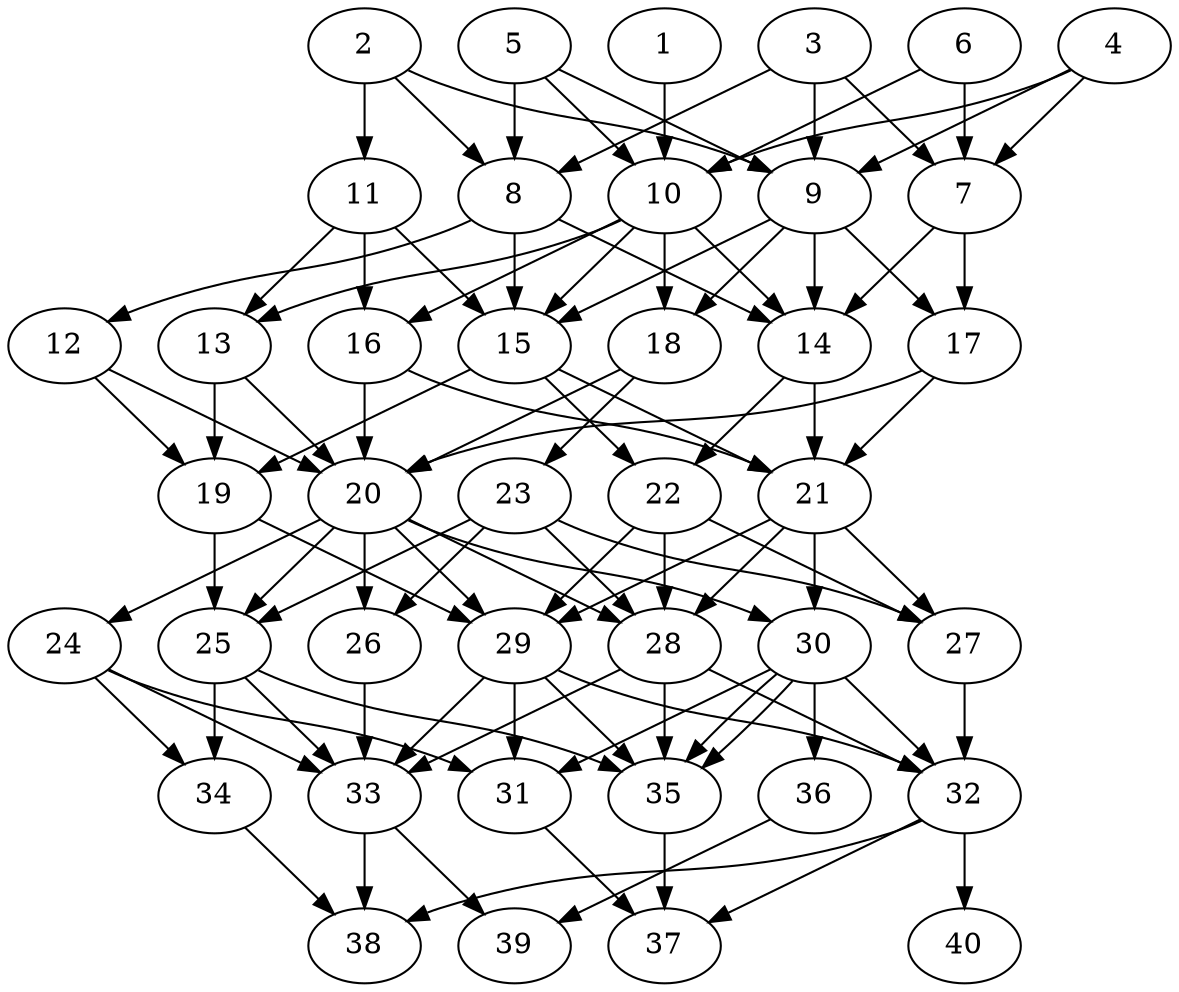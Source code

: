 // DAG automatically generated by daggen at Thu Oct  3 14:06:49 2019
// ./daggen --dot -n 40 --ccr 0.4 --fat 0.5 --regular 0.7 --density 0.7 --mindata 5242880 --maxdata 52428800 
digraph G {
  1 [size="53816320", alpha="0.11", expect_size="21526528"] 
  1 -> 10 [size ="21526528"]
  2 [size="14878720", alpha="0.14", expect_size="5951488"] 
  2 -> 8 [size ="5951488"]
  2 -> 9 [size ="5951488"]
  2 -> 11 [size ="5951488"]
  3 [size="72911360", alpha="0.02", expect_size="29164544"] 
  3 -> 7 [size ="29164544"]
  3 -> 8 [size ="29164544"]
  3 -> 9 [size ="29164544"]
  4 [size="93104640", alpha="0.13", expect_size="37241856"] 
  4 -> 7 [size ="37241856"]
  4 -> 9 [size ="37241856"]
  4 -> 10 [size ="37241856"]
  5 [size="48519680", alpha="0.15", expect_size="19407872"] 
  5 -> 8 [size ="19407872"]
  5 -> 9 [size ="19407872"]
  5 -> 10 [size ="19407872"]
  6 [size="61291520", alpha="0.06", expect_size="24516608"] 
  6 -> 7 [size ="24516608"]
  6 -> 10 [size ="24516608"]
  7 [size="26191360", alpha="0.10", expect_size="10476544"] 
  7 -> 14 [size ="10476544"]
  7 -> 17 [size ="10476544"]
  8 [size="69967360", alpha="0.09", expect_size="27986944"] 
  8 -> 12 [size ="27986944"]
  8 -> 14 [size ="27986944"]
  8 -> 15 [size ="27986944"]
  9 [size="27471360", alpha="0.05", expect_size="10988544"] 
  9 -> 14 [size ="10988544"]
  9 -> 15 [size ="10988544"]
  9 -> 17 [size ="10988544"]
  9 -> 18 [size ="10988544"]
  10 [size="84108800", alpha="0.00", expect_size="33643520"] 
  10 -> 13 [size ="33643520"]
  10 -> 14 [size ="33643520"]
  10 -> 15 [size ="33643520"]
  10 -> 16 [size ="33643520"]
  10 -> 18 [size ="33643520"]
  11 [size="30648320", alpha="0.15", expect_size="12259328"] 
  11 -> 13 [size ="12259328"]
  11 -> 15 [size ="12259328"]
  11 -> 16 [size ="12259328"]
  12 [size="92695040", alpha="0.01", expect_size="37078016"] 
  12 -> 19 [size ="37078016"]
  12 -> 20 [size ="37078016"]
  13 [size="59107840", alpha="0.10", expect_size="23643136"] 
  13 -> 19 [size ="23643136"]
  13 -> 20 [size ="23643136"]
  14 [size="71434240", alpha="0.08", expect_size="28573696"] 
  14 -> 21 [size ="28573696"]
  14 -> 22 [size ="28573696"]
  15 [size="27978240", alpha="0.16", expect_size="11191296"] 
  15 -> 19 [size ="11191296"]
  15 -> 21 [size ="11191296"]
  15 -> 22 [size ="11191296"]
  16 [size="118612480", alpha="0.11", expect_size="47444992"] 
  16 -> 20 [size ="47444992"]
  16 -> 21 [size ="47444992"]
  17 [size="33817600", alpha="0.05", expect_size="13527040"] 
  17 -> 20 [size ="13527040"]
  17 -> 21 [size ="13527040"]
  18 [size="93757440", alpha="0.12", expect_size="37502976"] 
  18 -> 20 [size ="37502976"]
  18 -> 23 [size ="37502976"]
  19 [size="26178560", alpha="0.05", expect_size="10471424"] 
  19 -> 25 [size ="10471424"]
  19 -> 29 [size ="10471424"]
  20 [size="56916480", alpha="0.15", expect_size="22766592"] 
  20 -> 24 [size ="22766592"]
  20 -> 25 [size ="22766592"]
  20 -> 26 [size ="22766592"]
  20 -> 28 [size ="22766592"]
  20 -> 29 [size ="22766592"]
  20 -> 30 [size ="22766592"]
  21 [size="58810880", alpha="0.12", expect_size="23524352"] 
  21 -> 27 [size ="23524352"]
  21 -> 28 [size ="23524352"]
  21 -> 29 [size ="23524352"]
  21 -> 30 [size ="23524352"]
  22 [size="29114880", alpha="0.09", expect_size="11645952"] 
  22 -> 27 [size ="11645952"]
  22 -> 28 [size ="11645952"]
  22 -> 29 [size ="11645952"]
  23 [size="34572800", alpha="0.17", expect_size="13829120"] 
  23 -> 25 [size ="13829120"]
  23 -> 26 [size ="13829120"]
  23 -> 27 [size ="13829120"]
  23 -> 28 [size ="13829120"]
  24 [size="93071360", alpha="0.18", expect_size="37228544"] 
  24 -> 31 [size ="37228544"]
  24 -> 33 [size ="37228544"]
  24 -> 34 [size ="37228544"]
  25 [size="23406080", alpha="0.05", expect_size="9362432"] 
  25 -> 33 [size ="9362432"]
  25 -> 34 [size ="9362432"]
  25 -> 35 [size ="9362432"]
  26 [size="116666880", alpha="0.20", expect_size="46666752"] 
  26 -> 33 [size ="46666752"]
  27 [size="63941120", alpha="0.17", expect_size="25576448"] 
  27 -> 32 [size ="25576448"]
  28 [size="93836800", alpha="0.04", expect_size="37534720"] 
  28 -> 32 [size ="37534720"]
  28 -> 33 [size ="37534720"]
  28 -> 35 [size ="37534720"]
  29 [size="45585920", alpha="0.13", expect_size="18234368"] 
  29 -> 31 [size ="18234368"]
  29 -> 32 [size ="18234368"]
  29 -> 33 [size ="18234368"]
  29 -> 35 [size ="18234368"]
  30 [size="76001280", alpha="0.15", expect_size="30400512"] 
  30 -> 31 [size ="30400512"]
  30 -> 32 [size ="30400512"]
  30 -> 35 [size ="30400512"]
  30 -> 35 [size ="30400512"]
  30 -> 36 [size ="30400512"]
  31 [size="47516160", alpha="0.19", expect_size="19006464"] 
  31 -> 37 [size ="19006464"]
  32 [size="118807040", alpha="0.17", expect_size="47522816"] 
  32 -> 37 [size ="47522816"]
  32 -> 38 [size ="47522816"]
  32 -> 40 [size ="47522816"]
  33 [size="55713280", alpha="0.03", expect_size="22285312"] 
  33 -> 38 [size ="22285312"]
  33 -> 39 [size ="22285312"]
  34 [size="36008960", alpha="0.18", expect_size="14403584"] 
  34 -> 38 [size ="14403584"]
  35 [size="21726720", alpha="0.16", expect_size="8690688"] 
  35 -> 37 [size ="8690688"]
  36 [size="48279040", alpha="0.12", expect_size="19311616"] 
  36 -> 39 [size ="19311616"]
  37 [size="45890560", alpha="0.12", expect_size="18356224"] 
  38 [size="27645440", alpha="0.05", expect_size="11058176"] 
  39 [size="50403840", alpha="0.00", expect_size="20161536"] 
  40 [size="128532480", alpha="0.03", expect_size="51412992"] 
}
